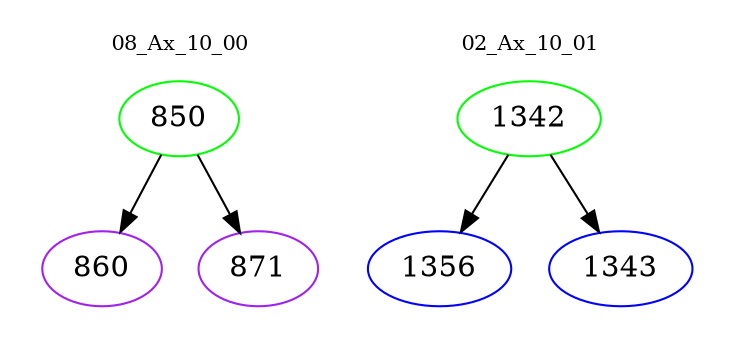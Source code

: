digraph{
subgraph cluster_0 {
color = white
label = "08_Ax_10_00";
fontsize=10;
T0_850 [label="850", color="green"]
T0_850 -> T0_860 [color="black"]
T0_860 [label="860", color="purple"]
T0_850 -> T0_871 [color="black"]
T0_871 [label="871", color="purple"]
}
subgraph cluster_1 {
color = white
label = "02_Ax_10_01";
fontsize=10;
T1_1342 [label="1342", color="green"]
T1_1342 -> T1_1356 [color="black"]
T1_1356 [label="1356", color="blue"]
T1_1342 -> T1_1343 [color="black"]
T1_1343 [label="1343", color="blue"]
}
}
